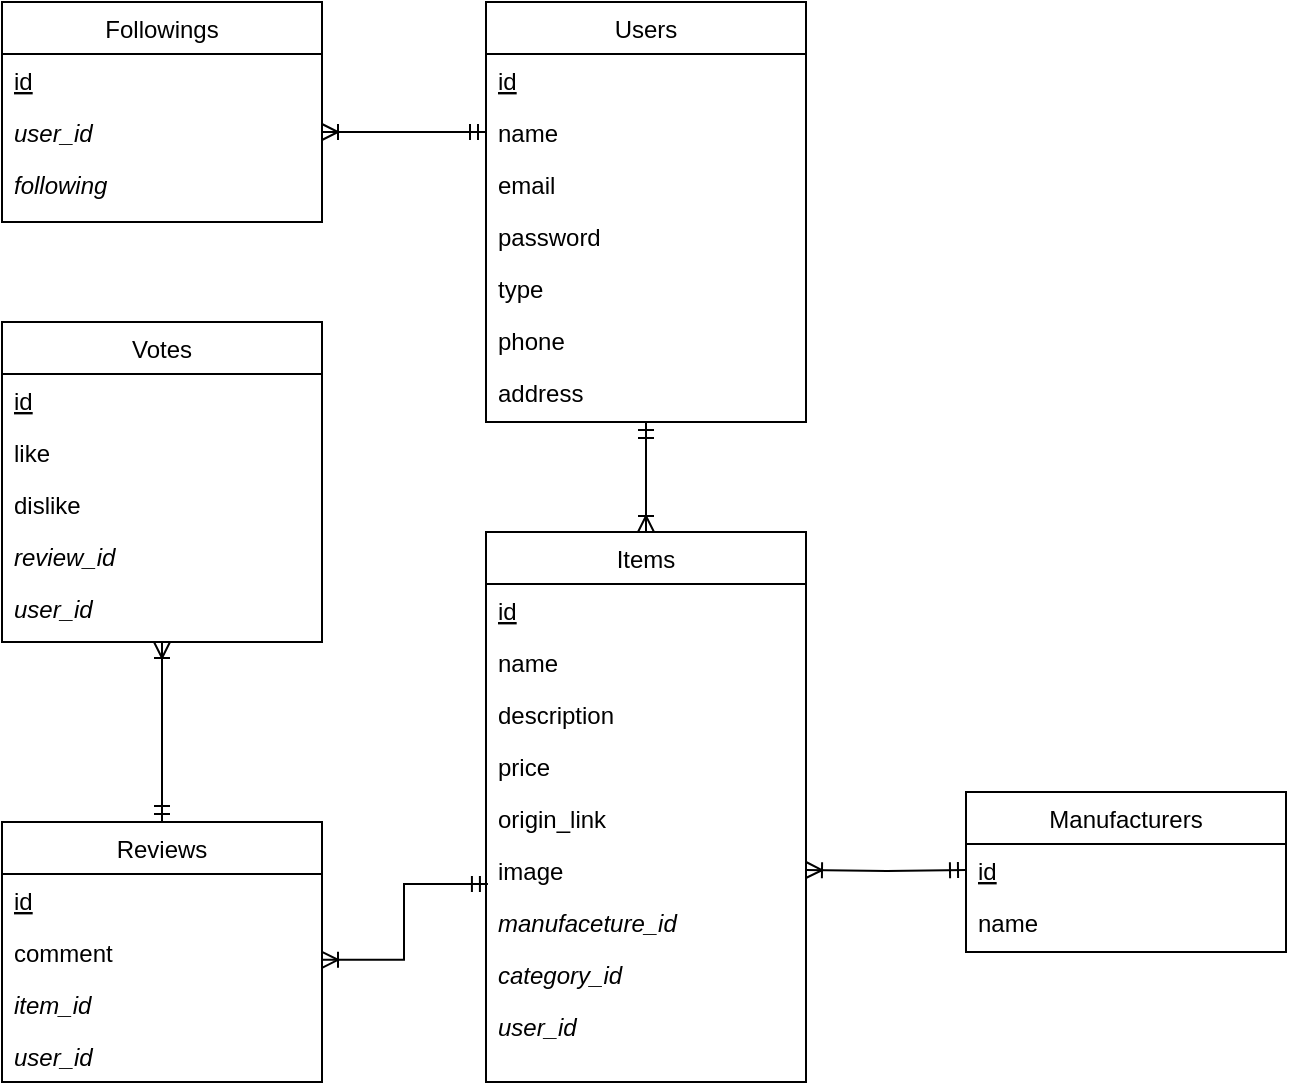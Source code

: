 <mxfile version="15.4.1" type="device"><diagram id="1M9bedjvuWLxrOLKWUoa" name="Page-1"><mxGraphModel dx="1940" dy="731" grid="1" gridSize="10" guides="1" tooltips="1" connect="1" arrows="1" fold="1" page="1" pageScale="1" pageWidth="827" pageHeight="1169" math="0" shadow="0"><root><mxCell id="0"/><mxCell id="1" parent="0"/><mxCell id="uD8I9Jj1dPtCxU8Gc3iI-91" value="Users" style="swimlane;fontStyle=0;align=center;verticalAlign=top;childLayout=stackLayout;horizontal=1;startSize=26;horizontalStack=0;resizeParent=1;resizeLast=0;collapsible=1;marginBottom=0;rounded=0;shadow=0;strokeWidth=1;" vertex="1" parent="1"><mxGeometry x="120" y="200" width="160" height="210" as="geometry"><mxRectangle x="230" y="140" width="160" height="26" as="alternateBounds"/></mxGeometry></mxCell><mxCell id="uD8I9Jj1dPtCxU8Gc3iI-92" value="id" style="text;align=left;verticalAlign=top;spacingLeft=4;spacingRight=4;overflow=hidden;rotatable=0;points=[[0,0.5],[1,0.5]];portConstraint=eastwest;fontStyle=4" vertex="1" parent="uD8I9Jj1dPtCxU8Gc3iI-91"><mxGeometry y="26" width="160" height="26" as="geometry"/></mxCell><mxCell id="uD8I9Jj1dPtCxU8Gc3iI-93" value="name" style="text;align=left;verticalAlign=top;spacingLeft=4;spacingRight=4;overflow=hidden;rotatable=0;points=[[0,0.5],[1,0.5]];portConstraint=eastwest;rounded=0;shadow=0;html=0;" vertex="1" parent="uD8I9Jj1dPtCxU8Gc3iI-91"><mxGeometry y="52" width="160" height="26" as="geometry"/></mxCell><mxCell id="uD8I9Jj1dPtCxU8Gc3iI-94" value="email" style="text;align=left;verticalAlign=top;spacingLeft=4;spacingRight=4;overflow=hidden;rotatable=0;points=[[0,0.5],[1,0.5]];portConstraint=eastwest;rounded=0;shadow=0;html=0;" vertex="1" parent="uD8I9Jj1dPtCxU8Gc3iI-91"><mxGeometry y="78" width="160" height="26" as="geometry"/></mxCell><mxCell id="uD8I9Jj1dPtCxU8Gc3iI-95" value="password" style="text;align=left;verticalAlign=top;spacingLeft=4;spacingRight=4;overflow=hidden;rotatable=0;points=[[0,0.5],[1,0.5]];portConstraint=eastwest;rounded=0;shadow=0;html=0;" vertex="1" parent="uD8I9Jj1dPtCxU8Gc3iI-91"><mxGeometry y="104" width="160" height="26" as="geometry"/></mxCell><mxCell id="uD8I9Jj1dPtCxU8Gc3iI-96" value="type" style="text;align=left;verticalAlign=top;spacingLeft=4;spacingRight=4;overflow=hidden;rotatable=0;points=[[0,0.5],[1,0.5]];portConstraint=eastwest;rounded=0;shadow=0;html=0;" vertex="1" parent="uD8I9Jj1dPtCxU8Gc3iI-91"><mxGeometry y="130" width="160" height="26" as="geometry"/></mxCell><mxCell id="uD8I9Jj1dPtCxU8Gc3iI-97" value="phone" style="text;align=left;verticalAlign=top;spacingLeft=4;spacingRight=4;overflow=hidden;rotatable=0;points=[[0,0.5],[1,0.5]];portConstraint=eastwest;rounded=0;shadow=0;html=0;" vertex="1" parent="uD8I9Jj1dPtCxU8Gc3iI-91"><mxGeometry y="156" width="160" height="26" as="geometry"/></mxCell><mxCell id="uD8I9Jj1dPtCxU8Gc3iI-98" value="address" style="text;align=left;verticalAlign=top;spacingLeft=4;spacingRight=4;overflow=hidden;rotatable=0;points=[[0,0.5],[1,0.5]];portConstraint=eastwest;rounded=0;shadow=0;html=0;" vertex="1" parent="uD8I9Jj1dPtCxU8Gc3iI-91"><mxGeometry y="182" width="160" height="26" as="geometry"/></mxCell><mxCell id="uD8I9Jj1dPtCxU8Gc3iI-102" value="Items" style="swimlane;fontStyle=0;align=center;verticalAlign=top;childLayout=stackLayout;horizontal=1;startSize=26;horizontalStack=0;resizeParent=1;resizeLast=0;collapsible=1;marginBottom=0;rounded=0;shadow=0;strokeWidth=1;" vertex="1" parent="1"><mxGeometry x="120" y="465" width="160" height="275" as="geometry"><mxRectangle x="550" y="140" width="160" height="26" as="alternateBounds"/></mxGeometry></mxCell><mxCell id="uD8I9Jj1dPtCxU8Gc3iI-103" value="id" style="text;align=left;verticalAlign=top;spacingLeft=4;spacingRight=4;overflow=hidden;rotatable=0;points=[[0,0.5],[1,0.5]];portConstraint=eastwest;fontStyle=4" vertex="1" parent="uD8I9Jj1dPtCxU8Gc3iI-102"><mxGeometry y="26" width="160" height="26" as="geometry"/></mxCell><mxCell id="uD8I9Jj1dPtCxU8Gc3iI-104" value="name" style="text;align=left;verticalAlign=top;spacingLeft=4;spacingRight=4;overflow=hidden;rotatable=0;points=[[0,0.5],[1,0.5]];portConstraint=eastwest;rounded=0;shadow=0;html=0;" vertex="1" parent="uD8I9Jj1dPtCxU8Gc3iI-102"><mxGeometry y="52" width="160" height="26" as="geometry"/></mxCell><mxCell id="uD8I9Jj1dPtCxU8Gc3iI-105" value="description" style="text;align=left;verticalAlign=top;spacingLeft=4;spacingRight=4;overflow=hidden;rotatable=0;points=[[0,0.5],[1,0.5]];portConstraint=eastwest;rounded=0;shadow=0;html=0;" vertex="1" parent="uD8I9Jj1dPtCxU8Gc3iI-102"><mxGeometry y="78" width="160" height="26" as="geometry"/></mxCell><mxCell id="uD8I9Jj1dPtCxU8Gc3iI-106" value="price" style="text;align=left;verticalAlign=top;spacingLeft=4;spacingRight=4;overflow=hidden;rotatable=0;points=[[0,0.5],[1,0.5]];portConstraint=eastwest;rounded=0;shadow=0;html=0;" vertex="1" parent="uD8I9Jj1dPtCxU8Gc3iI-102"><mxGeometry y="104" width="160" height="26" as="geometry"/></mxCell><mxCell id="uD8I9Jj1dPtCxU8Gc3iI-107" value="origin_link" style="text;align=left;verticalAlign=top;spacingLeft=4;spacingRight=4;overflow=hidden;rotatable=0;points=[[0,0.5],[1,0.5]];portConstraint=eastwest;rounded=0;shadow=0;html=0;" vertex="1" parent="uD8I9Jj1dPtCxU8Gc3iI-102"><mxGeometry y="130" width="160" height="26" as="geometry"/></mxCell><mxCell id="uD8I9Jj1dPtCxU8Gc3iI-108" value="image" style="text;align=left;verticalAlign=top;spacingLeft=4;spacingRight=4;overflow=hidden;rotatable=0;points=[[0,0.5],[1,0.5]];portConstraint=eastwest;rounded=0;shadow=0;html=0;" vertex="1" parent="uD8I9Jj1dPtCxU8Gc3iI-102"><mxGeometry y="156" width="160" height="26" as="geometry"/></mxCell><mxCell id="uD8I9Jj1dPtCxU8Gc3iI-109" value="manufaceture_id" style="text;align=left;verticalAlign=top;spacingLeft=4;spacingRight=4;overflow=hidden;rotatable=0;points=[[0,0.5],[1,0.5]];portConstraint=eastwest;fontStyle=2" vertex="1" parent="uD8I9Jj1dPtCxU8Gc3iI-102"><mxGeometry y="182" width="160" height="26" as="geometry"/></mxCell><mxCell id="uD8I9Jj1dPtCxU8Gc3iI-110" value="category_id" style="text;align=left;verticalAlign=top;spacingLeft=4;spacingRight=4;overflow=hidden;rotatable=0;points=[[0,0.5],[1,0.5]];portConstraint=eastwest;fontStyle=2" vertex="1" parent="uD8I9Jj1dPtCxU8Gc3iI-102"><mxGeometry y="208" width="160" height="26" as="geometry"/></mxCell><mxCell id="uD8I9Jj1dPtCxU8Gc3iI-111" value="user_id" style="text;align=left;verticalAlign=top;spacingLeft=4;spacingRight=4;overflow=hidden;rotatable=0;points=[[0,0.5],[1,0.5]];portConstraint=eastwest;fontStyle=2" vertex="1" parent="uD8I9Jj1dPtCxU8Gc3iI-102"><mxGeometry y="234" width="160" height="32" as="geometry"/></mxCell><mxCell id="uD8I9Jj1dPtCxU8Gc3iI-112" value="Manufacturers" style="swimlane;fontStyle=0;align=center;verticalAlign=top;childLayout=stackLayout;horizontal=1;startSize=26;horizontalStack=0;resizeParent=1;resizeLast=0;collapsible=1;marginBottom=0;rounded=0;shadow=0;strokeWidth=1;" vertex="1" parent="1"><mxGeometry x="360" y="595" width="160" height="80" as="geometry"><mxRectangle x="130" y="380" width="160" height="26" as="alternateBounds"/></mxGeometry></mxCell><mxCell id="uD8I9Jj1dPtCxU8Gc3iI-113" value="id" style="text;align=left;verticalAlign=top;spacingLeft=4;spacingRight=4;overflow=hidden;rotatable=0;points=[[0,0.5],[1,0.5]];portConstraint=eastwest;fontStyle=4" vertex="1" parent="uD8I9Jj1dPtCxU8Gc3iI-112"><mxGeometry y="26" width="160" height="26" as="geometry"/></mxCell><mxCell id="uD8I9Jj1dPtCxU8Gc3iI-114" value="name" style="text;align=left;verticalAlign=top;spacingLeft=4;spacingRight=4;overflow=hidden;rotatable=0;points=[[0,0.5],[1,0.5]];portConstraint=eastwest;rounded=0;shadow=0;html=0;" vertex="1" parent="uD8I9Jj1dPtCxU8Gc3iI-112"><mxGeometry y="52" width="160" height="26" as="geometry"/></mxCell><mxCell id="uD8I9Jj1dPtCxU8Gc3iI-115" value="Votes" style="swimlane;fontStyle=0;align=center;verticalAlign=top;childLayout=stackLayout;horizontal=1;startSize=26;horizontalStack=0;resizeParent=1;resizeLast=0;collapsible=1;marginBottom=0;rounded=0;shadow=0;strokeWidth=1;" vertex="1" parent="1"><mxGeometry x="-122" y="360" width="160" height="160" as="geometry"><mxRectangle x="130" y="380" width="160" height="26" as="alternateBounds"/></mxGeometry></mxCell><mxCell id="uD8I9Jj1dPtCxU8Gc3iI-116" value="id" style="text;align=left;verticalAlign=top;spacingLeft=4;spacingRight=4;overflow=hidden;rotatable=0;points=[[0,0.5],[1,0.5]];portConstraint=eastwest;fontStyle=4" vertex="1" parent="uD8I9Jj1dPtCxU8Gc3iI-115"><mxGeometry y="26" width="160" height="26" as="geometry"/></mxCell><mxCell id="uD8I9Jj1dPtCxU8Gc3iI-117" value="like" style="text;align=left;verticalAlign=top;spacingLeft=4;spacingRight=4;overflow=hidden;rotatable=0;points=[[0,0.5],[1,0.5]];portConstraint=eastwest;rounded=0;shadow=0;html=0;" vertex="1" parent="uD8I9Jj1dPtCxU8Gc3iI-115"><mxGeometry y="52" width="160" height="26" as="geometry"/></mxCell><mxCell id="uD8I9Jj1dPtCxU8Gc3iI-118" value="dislike" style="text;align=left;verticalAlign=top;spacingLeft=4;spacingRight=4;overflow=hidden;rotatable=0;points=[[0,0.5],[1,0.5]];portConstraint=eastwest;rounded=0;shadow=0;html=0;" vertex="1" parent="uD8I9Jj1dPtCxU8Gc3iI-115"><mxGeometry y="78" width="160" height="26" as="geometry"/></mxCell><mxCell id="uD8I9Jj1dPtCxU8Gc3iI-119" value="review_id" style="text;align=left;verticalAlign=top;spacingLeft=4;spacingRight=4;overflow=hidden;rotatable=0;points=[[0,0.5],[1,0.5]];portConstraint=eastwest;rounded=0;shadow=0;html=0;fontStyle=2" vertex="1" parent="uD8I9Jj1dPtCxU8Gc3iI-115"><mxGeometry y="104" width="160" height="26" as="geometry"/></mxCell><mxCell id="uD8I9Jj1dPtCxU8Gc3iI-120" value="user_id" style="text;align=left;verticalAlign=top;spacingLeft=4;spacingRight=4;overflow=hidden;rotatable=0;points=[[0,0.5],[1,0.5]];portConstraint=eastwest;rounded=0;shadow=0;html=0;fontStyle=2" vertex="1" parent="uD8I9Jj1dPtCxU8Gc3iI-115"><mxGeometry y="130" width="160" height="26" as="geometry"/></mxCell><mxCell id="uD8I9Jj1dPtCxU8Gc3iI-121" value="Reviews" style="swimlane;fontStyle=0;align=center;verticalAlign=top;childLayout=stackLayout;horizontal=1;startSize=26;horizontalStack=0;resizeParent=1;resizeLast=0;collapsible=1;marginBottom=0;rounded=0;shadow=0;strokeWidth=1;" vertex="1" parent="1"><mxGeometry x="-122" y="610" width="160" height="130" as="geometry"><mxRectangle x="130" y="380" width="160" height="26" as="alternateBounds"/></mxGeometry></mxCell><mxCell id="uD8I9Jj1dPtCxU8Gc3iI-122" value="id" style="text;align=left;verticalAlign=top;spacingLeft=4;spacingRight=4;overflow=hidden;rotatable=0;points=[[0,0.5],[1,0.5]];portConstraint=eastwest;fontStyle=4" vertex="1" parent="uD8I9Jj1dPtCxU8Gc3iI-121"><mxGeometry y="26" width="160" height="26" as="geometry"/></mxCell><mxCell id="uD8I9Jj1dPtCxU8Gc3iI-123" value="comment" style="text;align=left;verticalAlign=top;spacingLeft=4;spacingRight=4;overflow=hidden;rotatable=0;points=[[0,0.5],[1,0.5]];portConstraint=eastwest;rounded=0;shadow=0;html=0;" vertex="1" parent="uD8I9Jj1dPtCxU8Gc3iI-121"><mxGeometry y="52" width="160" height="26" as="geometry"/></mxCell><mxCell id="uD8I9Jj1dPtCxU8Gc3iI-124" value="item_id" style="text;align=left;verticalAlign=top;spacingLeft=4;spacingRight=4;overflow=hidden;rotatable=0;points=[[0,0.5],[1,0.5]];portConstraint=eastwest;rounded=0;shadow=0;html=0;fontStyle=2" vertex="1" parent="uD8I9Jj1dPtCxU8Gc3iI-121"><mxGeometry y="78" width="160" height="26" as="geometry"/></mxCell><mxCell id="uD8I9Jj1dPtCxU8Gc3iI-125" value="user_id" style="text;align=left;verticalAlign=top;spacingLeft=4;spacingRight=4;overflow=hidden;rotatable=0;points=[[0,0.5],[1,0.5]];portConstraint=eastwest;rounded=0;shadow=0;html=0;fontStyle=2" vertex="1" parent="uD8I9Jj1dPtCxU8Gc3iI-121"><mxGeometry y="104" width="160" height="26" as="geometry"/></mxCell><mxCell id="uD8I9Jj1dPtCxU8Gc3iI-126" value="Followings" style="swimlane;fontStyle=0;align=center;verticalAlign=top;childLayout=stackLayout;horizontal=1;startSize=26;horizontalStack=0;resizeParent=1;resizeLast=0;collapsible=1;marginBottom=0;rounded=0;shadow=0;strokeWidth=1;" vertex="1" parent="1"><mxGeometry x="-122" y="200" width="160" height="110" as="geometry"><mxRectangle x="130" y="380" width="160" height="26" as="alternateBounds"/></mxGeometry></mxCell><mxCell id="uD8I9Jj1dPtCxU8Gc3iI-127" value="id" style="text;align=left;verticalAlign=top;spacingLeft=4;spacingRight=4;overflow=hidden;rotatable=0;points=[[0,0.5],[1,0.5]];portConstraint=eastwest;fontStyle=4" vertex="1" parent="uD8I9Jj1dPtCxU8Gc3iI-126"><mxGeometry y="26" width="160" height="26" as="geometry"/></mxCell><mxCell id="uD8I9Jj1dPtCxU8Gc3iI-128" value="user_id" style="text;align=left;verticalAlign=top;spacingLeft=4;spacingRight=4;overflow=hidden;rotatable=0;points=[[0,0.5],[1,0.5]];portConstraint=eastwest;rounded=0;shadow=0;html=0;fontStyle=2" vertex="1" parent="uD8I9Jj1dPtCxU8Gc3iI-126"><mxGeometry y="52" width="160" height="26" as="geometry"/></mxCell><mxCell id="uD8I9Jj1dPtCxU8Gc3iI-129" value="following" style="text;align=left;verticalAlign=top;spacingLeft=4;spacingRight=4;overflow=hidden;rotatable=0;points=[[0,0.5],[1,0.5]];portConstraint=eastwest;rounded=0;shadow=0;html=0;fontStyle=2" vertex="1" parent="uD8I9Jj1dPtCxU8Gc3iI-126"><mxGeometry y="78" width="160" height="26" as="geometry"/></mxCell><mxCell id="uD8I9Jj1dPtCxU8Gc3iI-130" style="edgeStyle=orthogonalEdgeStyle;rounded=0;orthogonalLoop=1;jettySize=auto;html=1;exitX=1;exitY=0.5;exitDx=0;exitDy=0;entryX=0;entryY=0.5;entryDx=0;entryDy=0;endArrow=ERmandOne;endFill=0;startArrow=ERoneToMany;startFill=0;" edge="1" parent="1" source="uD8I9Jj1dPtCxU8Gc3iI-128" target="uD8I9Jj1dPtCxU8Gc3iI-93"><mxGeometry relative="1" as="geometry"/></mxCell><mxCell id="uD8I9Jj1dPtCxU8Gc3iI-131" style="edgeStyle=orthogonalEdgeStyle;rounded=0;orthogonalLoop=1;jettySize=auto;html=1;exitX=0.5;exitY=0;exitDx=0;exitDy=0;startArrow=ERoneToMany;startFill=0;endArrow=ERmandOne;endFill=0;entryX=0.5;entryY=1;entryDx=0;entryDy=0;" edge="1" parent="1" source="uD8I9Jj1dPtCxU8Gc3iI-102" target="uD8I9Jj1dPtCxU8Gc3iI-91"><mxGeometry relative="1" as="geometry"><mxPoint x="320" y="190" as="targetPoint"/></mxGeometry></mxCell><mxCell id="uD8I9Jj1dPtCxU8Gc3iI-132" style="edgeStyle=orthogonalEdgeStyle;rounded=0;orthogonalLoop=1;jettySize=auto;html=1;exitX=0.5;exitY=1;exitDx=0;exitDy=0;startArrow=ERoneToMany;startFill=0;endArrow=ERmandOne;endFill=0;" edge="1" parent="1" source="uD8I9Jj1dPtCxU8Gc3iI-115" target="uD8I9Jj1dPtCxU8Gc3iI-121"><mxGeometry relative="1" as="geometry"/></mxCell><mxCell id="uD8I9Jj1dPtCxU8Gc3iI-133" style="edgeStyle=orthogonalEdgeStyle;rounded=0;orthogonalLoop=1;jettySize=auto;html=1;startArrow=ERoneToMany;startFill=0;endArrow=ERmandOne;endFill=0;entryX=0.006;entryY=0.769;entryDx=0;entryDy=0;exitX=1;exitY=0.65;exitDx=0;exitDy=0;exitPerimeter=0;entryPerimeter=0;" edge="1" parent="1" source="uD8I9Jj1dPtCxU8Gc3iI-123" target="uD8I9Jj1dPtCxU8Gc3iI-108"><mxGeometry relative="1" as="geometry"><mxPoint x="40" y="589" as="sourcePoint"/><mxPoint x="80" y="610" as="targetPoint"/></mxGeometry></mxCell><mxCell id="uD8I9Jj1dPtCxU8Gc3iI-135" style="edgeStyle=orthogonalEdgeStyle;rounded=0;orthogonalLoop=1;jettySize=auto;html=1;startArrow=ERoneToMany;startFill=0;endArrow=ERmandOne;endFill=0;" edge="1" parent="1" target="uD8I9Jj1dPtCxU8Gc3iI-113"><mxGeometry relative="1" as="geometry"><mxPoint x="280" y="634" as="sourcePoint"/><mxPoint x="280" y="634" as="targetPoint"/></mxGeometry></mxCell></root></mxGraphModel></diagram></mxfile>
